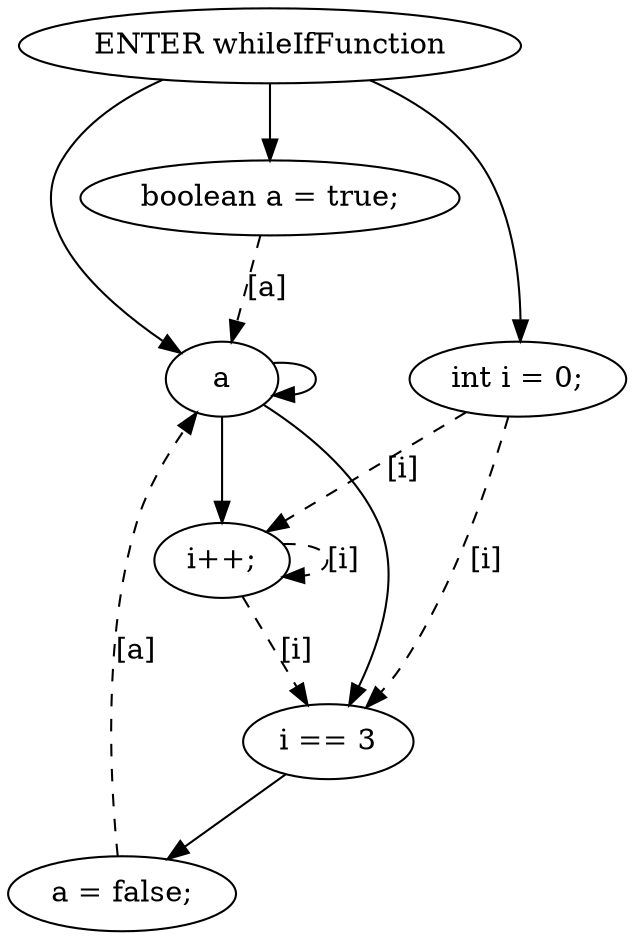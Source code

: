 digraph G {
  0 [ label="ENTER whileIfFunction" ];
  2 [ label="boolean a = true;" ];
  3 [ label="int i = 0;" ];
  4 [ label="a" ];
  5 [ label="i == 3" ];
  6 [ label="a = false;" ];
  7 [ label="i++;" ];
  2 -> 4 [ style="dashed" label="[a]" ];
  6 -> 4 [ style="dashed" label="[a]" ];
  3 -> 5 [ style="dashed" label="[i]" ];
  7 -> 5 [ style="dashed" label="[i]" ];
  3 -> 7 [ style="dashed" label="[i]" ];
  7 -> 7 [ style="dashed" label="[i]" ];
  0 -> 2 [ ];
  0 -> 3 [ ];
  0 -> 4 [ ];
  4 -> 5 [ ];
  4 -> 7 [ ];
  4 -> 4 [ ];
  5 -> 6 [ ];
}
